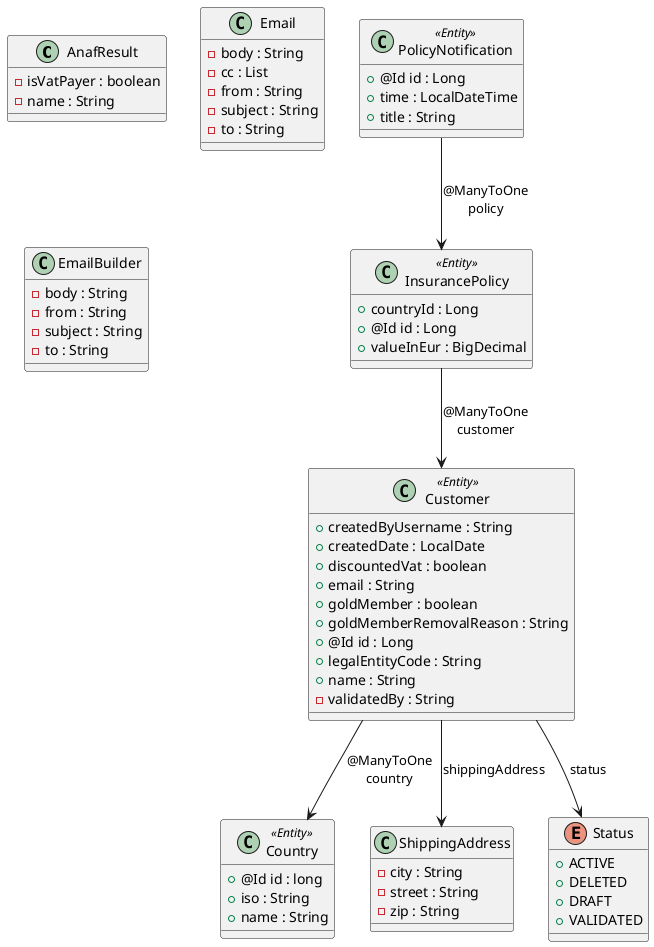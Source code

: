 @startuml

class AnafResult {
	{field} -isVatPayer : boolean
	{field} -name : String
}


class Country <<Entity>>  {
	{field} +@Id id : long
	{field} +iso : String
	{field} +name : String
}


class Customer <<Entity>>  {
	{field} +createdByUsername : String
	{field} +createdDate : LocalDate
	{field} +discountedVat : boolean
	{field} +email : String
	{field} +goldMember : boolean
	{field} +goldMemberRemovalReason : String
	{field} +@Id id : Long
	{field} +legalEntityCode : String
	{field} +name : String
	{field} -validatedBy : String
}


class Email {
	{field} -body : String
	{field} -cc : List
	{field} -from : String
	{field} -subject : String
	{field} -to : String
}


class EmailBuilder {
	{field} -body : String
	{field} -from : String
	{field} -subject : String
	{field} -to : String
}


class InsurancePolicy <<Entity>>  {
	{field} +countryId : Long
	{field} +@Id id : Long
	{field} +valueInEur : BigDecimal
}


class PolicyNotification <<Entity>>  {
	{field} +@Id id : Long
	{field} +time : LocalDateTime
	{field} +title : String
}


class ShippingAddress {
	{field} -city : String
	{field} -street : String
	{field} -zip : String
}


enum Status {
	{field} +ACTIVE
	{field} +DELETED
	{field} +DRAFT
	{field} +VALIDATED
}




Customer -->  Country :  @ManyToOne\ncountry
Customer -->  ShippingAddress : shippingAddress
Customer -->  Status : status
InsurancePolicy -->  Customer :  @ManyToOne\ncustomer
PolicyNotification -->  InsurancePolicy :  @ManyToOne\npolicy


@enduml